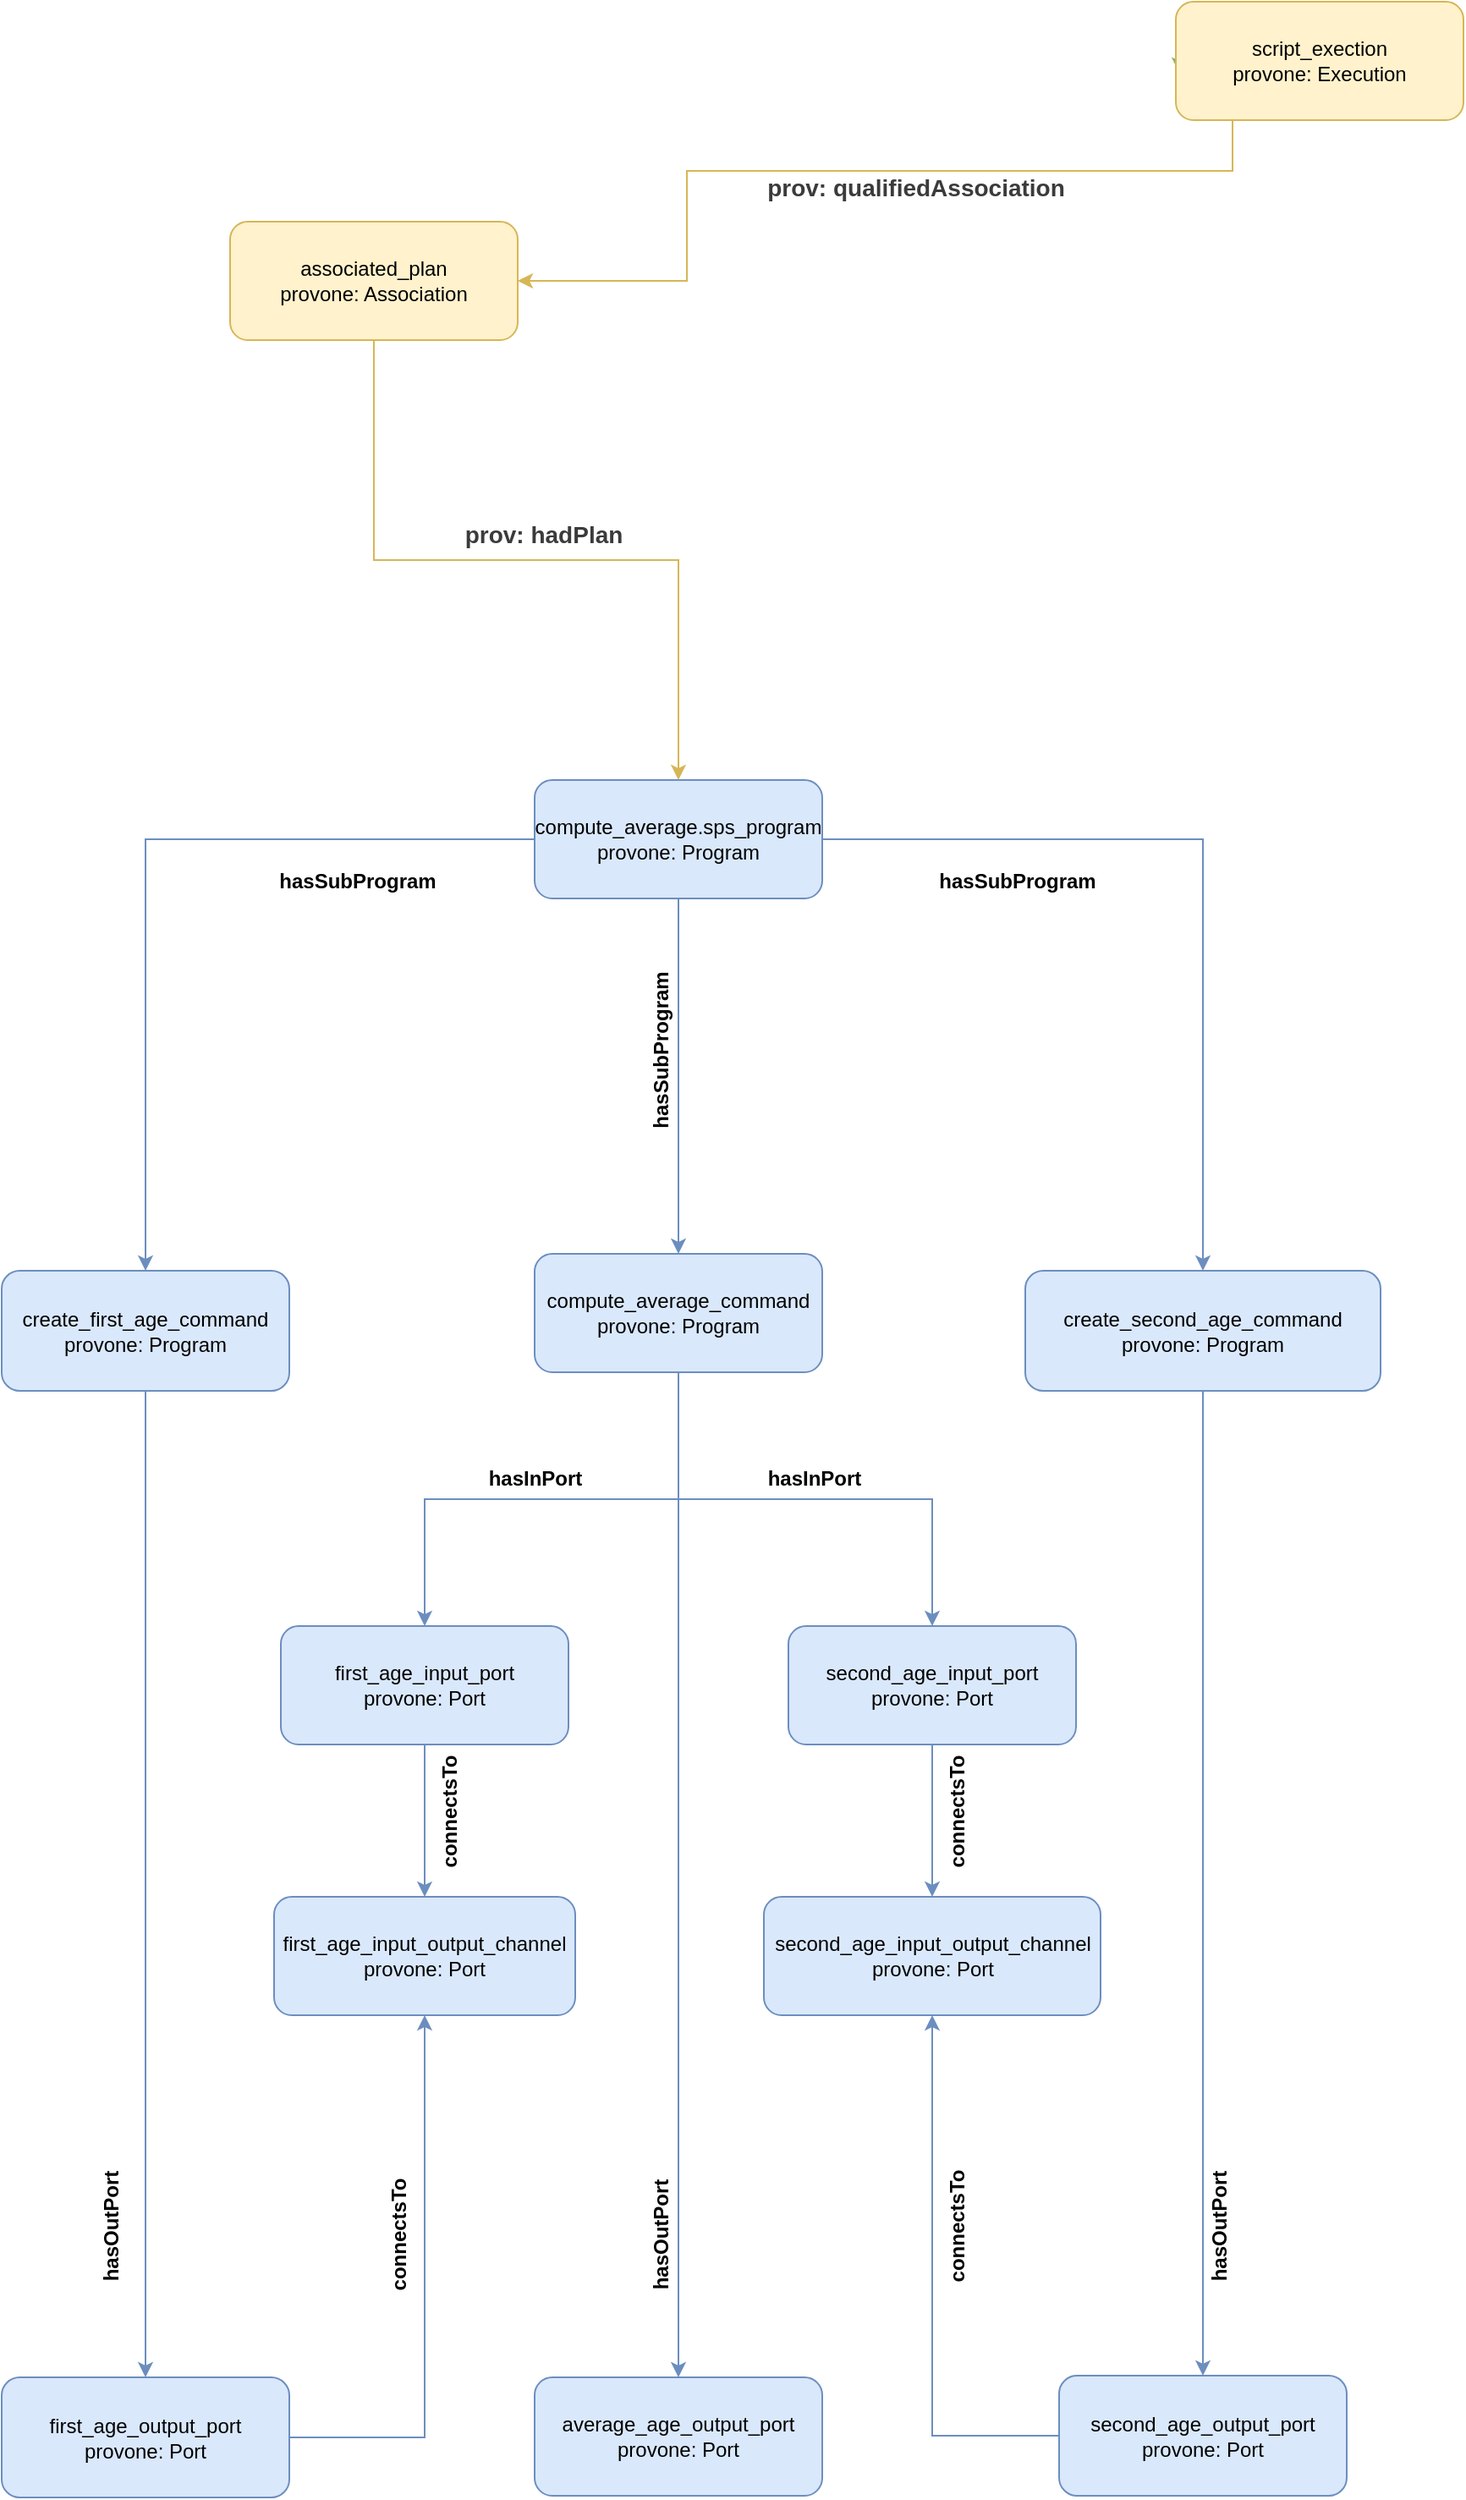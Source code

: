 <mxfile version="13.0.3" type="device"><diagram id="C5RBs43oDa-KdzZeNtuy" name="Page-1"><mxGraphModel dx="1933" dy="757" grid="1" gridSize="10" guides="1" tooltips="1" connect="1" arrows="1" fold="1" page="1" pageScale="1" pageWidth="827" pageHeight="1169" math="0" shadow="0"><root><mxCell id="WIyWlLk6GJQsqaUBKTNV-0"/><mxCell id="WIyWlLk6GJQsqaUBKTNV-1" parent="WIyWlLk6GJQsqaUBKTNV-0"/><mxCell id="S7q7Bd4BP5tiHzz6USZi-1" style="edgeStyle=orthogonalEdgeStyle;rounded=0;orthogonalLoop=1;jettySize=auto;html=1;exitX=0;exitY=0.5;exitDx=0;exitDy=0;entryX=0.012;entryY=0.6;entryDx=0;entryDy=0;strokeColor=#82B366;entryPerimeter=0;" parent="WIyWlLk6GJQsqaUBKTNV-1" source="WIyWlLk6GJQsqaUBKTNV-3" target="WIyWlLk6GJQsqaUBKTNV-3" edge="1"><mxGeometry relative="1" as="geometry"/></mxCell><mxCell id="WIyWlLk6GJQsqaUBKTNV-3" value="&lt;div&gt;&lt;span&gt;script_exection&lt;br&gt;provone: Execution&lt;/span&gt;&lt;br&gt;&lt;/div&gt;" style="rounded=1;whiteSpace=wrap;html=1;fontSize=12;glass=0;strokeWidth=1;shadow=0;fillColor=#fff2cc;strokeColor=#d6b656;" parent="WIyWlLk6GJQsqaUBKTNV-1" vertex="1"><mxGeometry x="329" y="170" width="170" height="70" as="geometry"/></mxCell><mxCell id="XxHsR2Fvus8GtTuaKJsr-33" value="" style="edgeStyle=orthogonalEdgeStyle;rounded=0;orthogonalLoop=1;jettySize=auto;html=1;exitX=0.25;exitY=1;exitDx=0;exitDy=0;entryX=1;entryY=0.5;entryDx=0;entryDy=0;fillColor=#fff2cc;strokeColor=#d6b656;" parent="WIyWlLk6GJQsqaUBKTNV-1" target="XxHsR2Fvus8GtTuaKJsr-35" edge="1"><mxGeometry relative="1" as="geometry"><Array as="points"><mxPoint x="363" y="270"/><mxPoint x="40" y="270"/><mxPoint x="40" y="335"/></Array><mxPoint x="362.5" y="240" as="sourcePoint"/></mxGeometry></mxCell><mxCell id="XxHsR2Fvus8GtTuaKJsr-34" value="" style="edgeStyle=orthogonalEdgeStyle;rounded=0;orthogonalLoop=1;jettySize=auto;html=1;entryX=0.5;entryY=0;entryDx=0;entryDy=0;exitX=0.5;exitY=1;exitDx=0;exitDy=0;fillColor=#fff2cc;strokeColor=#d6b656;" parent="WIyWlLk6GJQsqaUBKTNV-1" source="XxHsR2Fvus8GtTuaKJsr-35" target="XxHsR2Fvus8GtTuaKJsr-36" edge="1"><mxGeometry relative="1" as="geometry"><mxPoint x="360" y="450" as="targetPoint"/></mxGeometry></mxCell><mxCell id="XxHsR2Fvus8GtTuaKJsr-35" value="&lt;div&gt;associated_plan&lt;/div&gt;&lt;div&gt;provone: Association&lt;/div&gt;" style="rounded=1;whiteSpace=wrap;html=1;fontSize=12;glass=0;strokeWidth=1;shadow=0;fillColor=#fff2cc;strokeColor=#d6b656;" parent="WIyWlLk6GJQsqaUBKTNV-1" vertex="1"><mxGeometry x="-230" y="300" width="170" height="70" as="geometry"/></mxCell><mxCell id="eKO7VEiFkCgWrcYH6Lk5-1" value="" style="edgeStyle=orthogonalEdgeStyle;rounded=0;orthogonalLoop=1;jettySize=auto;html=1;fillColor=#dae8fc;strokeColor=#6c8ebf;" parent="WIyWlLk6GJQsqaUBKTNV-1" source="XxHsR2Fvus8GtTuaKJsr-36" target="eKO7VEiFkCgWrcYH6Lk5-0" edge="1"><mxGeometry relative="1" as="geometry"/></mxCell><mxCell id="DBX94_sLFh96bJXXcoEf-1" style="edgeStyle=orthogonalEdgeStyle;rounded=0;orthogonalLoop=1;jettySize=auto;html=1;fillColor=#dae8fc;strokeColor=#6c8ebf;" parent="WIyWlLk6GJQsqaUBKTNV-1" source="XxHsR2Fvus8GtTuaKJsr-36" target="DBX94_sLFh96bJXXcoEf-0" edge="1"><mxGeometry relative="1" as="geometry"/></mxCell><mxCell id="Krr4TVLNKorR_AB6s8Kb-0" style="edgeStyle=orthogonalEdgeStyle;rounded=0;orthogonalLoop=1;jettySize=auto;html=1;fillColor=#dae8fc;strokeColor=#6c8ebf;" edge="1" parent="WIyWlLk6GJQsqaUBKTNV-1" source="XxHsR2Fvus8GtTuaKJsr-36"><mxGeometry relative="1" as="geometry"><mxPoint x="35" y="910" as="targetPoint"/></mxGeometry></mxCell><mxCell id="XxHsR2Fvus8GtTuaKJsr-36" value="&lt;div&gt;&lt;span&gt;compute_average.sps_program&lt;/span&gt;&lt;/div&gt;&lt;div&gt;&lt;span&gt;provone: Program&lt;/span&gt;&lt;br&gt;&lt;/div&gt;" style="rounded=1;whiteSpace=wrap;html=1;fontSize=12;glass=0;strokeWidth=1;shadow=0;fillColor=#dae8fc;strokeColor=#6c8ebf;" parent="WIyWlLk6GJQsqaUBKTNV-1" vertex="1"><mxGeometry x="-50" y="630" width="170" height="70" as="geometry"/></mxCell><mxCell id="eKO7VEiFkCgWrcYH6Lk5-6" value="" style="edgeStyle=orthogonalEdgeStyle;rounded=0;orthogonalLoop=1;jettySize=auto;html=1;fillColor=#dae8fc;strokeColor=#6c8ebf;" parent="WIyWlLk6GJQsqaUBKTNV-1" source="eKO7VEiFkCgWrcYH6Lk5-0" target="eKO7VEiFkCgWrcYH6Lk5-5" edge="1"><mxGeometry relative="1" as="geometry"/></mxCell><mxCell id="eKO7VEiFkCgWrcYH6Lk5-0" value="&lt;div&gt;&lt;span&gt;create_first_age_command&lt;br&gt;provone: Program&lt;/span&gt;&lt;br&gt;&lt;/div&gt;" style="rounded=1;whiteSpace=wrap;html=1;fontSize=12;glass=0;strokeWidth=1;shadow=0;fillColor=#dae8fc;strokeColor=#6c8ebf;" parent="WIyWlLk6GJQsqaUBKTNV-1" vertex="1"><mxGeometry x="-365" y="920" width="170" height="71" as="geometry"/></mxCell><mxCell id="Krr4TVLNKorR_AB6s8Kb-11" style="edgeStyle=orthogonalEdgeStyle;rounded=0;orthogonalLoop=1;jettySize=auto;html=1;exitX=1;exitY=0.5;exitDx=0;exitDy=0;entryX=0.5;entryY=1;entryDx=0;entryDy=0;fillColor=#dae8fc;strokeColor=#6c8ebf;" edge="1" parent="WIyWlLk6GJQsqaUBKTNV-1" source="eKO7VEiFkCgWrcYH6Lk5-5" target="Krr4TVLNKorR_AB6s8Kb-9"><mxGeometry relative="1" as="geometry"/></mxCell><mxCell id="eKO7VEiFkCgWrcYH6Lk5-5" value="&lt;div&gt;first_age_output_port&lt;/div&gt;&lt;div&gt;&lt;span&gt;provone: Port&lt;/span&gt;&lt;br&gt;&lt;/div&gt;" style="rounded=1;whiteSpace=wrap;html=1;fontSize=12;glass=0;strokeWidth=1;shadow=0;fillColor=#dae8fc;strokeColor=#6c8ebf;" parent="WIyWlLk6GJQsqaUBKTNV-1" vertex="1"><mxGeometry x="-365" y="1574" width="170" height="71" as="geometry"/></mxCell><mxCell id="XxHsR2Fvus8GtTuaKJsr-37" value="&lt;font style=&quot;font-size: 14px&quot; color=&quot;#3b3b3b&quot;&gt;&lt;b&gt;prov: qualifiedAssociation&lt;/b&gt;&lt;/font&gt;" style="text;html=1;align=center;verticalAlign=middle;resizable=0;points=[];autosize=1;" parent="WIyWlLk6GJQsqaUBKTNV-1" vertex="1"><mxGeometry x="80" y="270" width="190" height="20" as="geometry"/></mxCell><mxCell id="XxHsR2Fvus8GtTuaKJsr-38" value="&lt;b&gt;&lt;font style=&quot;font-size: 14px&quot; color=&quot;#3b3b3b&quot;&gt;prov: hadPlan&lt;/font&gt;&lt;/b&gt;" style="text;html=1;align=center;verticalAlign=middle;resizable=0;points=[];autosize=1;" parent="WIyWlLk6GJQsqaUBKTNV-1" vertex="1"><mxGeometry x="-100" y="475" width="110" height="20" as="geometry"/></mxCell><mxCell id="eKO7VEiFkCgWrcYH6Lk5-2" value="hasSubProgram" style="text;html=1;align=center;verticalAlign=middle;resizable=0;points=[];autosize=1;rotation=0;fontStyle=1" parent="WIyWlLk6GJQsqaUBKTNV-1" vertex="1"><mxGeometry x="-210" y="680" width="110" height="20" as="geometry"/></mxCell><mxCell id="Krr4TVLNKorR_AB6s8Kb-8" style="edgeStyle=orthogonalEdgeStyle;rounded=0;orthogonalLoop=1;jettySize=auto;html=1;exitX=0.5;exitY=1;exitDx=0;exitDy=0;fillColor=#dae8fc;strokeColor=#6c8ebf;" edge="1" parent="WIyWlLk6GJQsqaUBKTNV-1" source="DBX94_sLFh96bJXXcoEf-0" target="DBX94_sLFh96bJXXcoEf-2"><mxGeometry relative="1" as="geometry"/></mxCell><mxCell id="DBX94_sLFh96bJXXcoEf-0" value="&lt;div&gt;&lt;span&gt;create_second_age_command&lt;br&gt;provone: Program&lt;/span&gt;&lt;br&gt;&lt;/div&gt;" style="rounded=1;whiteSpace=wrap;html=1;fontSize=12;glass=0;strokeWidth=1;shadow=0;fillColor=#dae8fc;strokeColor=#6c8ebf;" parent="WIyWlLk6GJQsqaUBKTNV-1" vertex="1"><mxGeometry x="240" y="920" width="210" height="71" as="geometry"/></mxCell><mxCell id="Krr4TVLNKorR_AB6s8Kb-14" style="edgeStyle=orthogonalEdgeStyle;rounded=0;orthogonalLoop=1;jettySize=auto;html=1;exitX=0;exitY=0.5;exitDx=0;exitDy=0;entryX=0.5;entryY=1;entryDx=0;entryDy=0;fillColor=#dae8fc;strokeColor=#6c8ebf;" edge="1" parent="WIyWlLk6GJQsqaUBKTNV-1" source="DBX94_sLFh96bJXXcoEf-2" target="Krr4TVLNKorR_AB6s8Kb-12"><mxGeometry relative="1" as="geometry"/></mxCell><mxCell id="DBX94_sLFh96bJXXcoEf-2" value="&lt;div&gt;second_age_output_port&lt;/div&gt;&lt;div&gt;&lt;span&gt;provone: Port&lt;/span&gt;&lt;br&gt;&lt;/div&gt;" style="rounded=1;whiteSpace=wrap;html=1;fontSize=12;glass=0;strokeWidth=1;shadow=0;fillColor=#dae8fc;strokeColor=#6c8ebf;" parent="WIyWlLk6GJQsqaUBKTNV-1" vertex="1"><mxGeometry x="260" y="1573" width="170" height="71" as="geometry"/></mxCell><mxCell id="DBX94_sLFh96bJXXcoEf-4" value="hasOutPort" style="text;html=1;align=center;verticalAlign=middle;resizable=0;points=[];autosize=1;rotation=-90;fontStyle=1" parent="WIyWlLk6GJQsqaUBKTNV-1" vertex="1"><mxGeometry x="315" y="1475" width="80" height="20" as="geometry"/></mxCell><mxCell id="DBX94_sLFh96bJXXcoEf-5" value="hasOutPort" style="text;html=1;align=center;verticalAlign=middle;resizable=0;points=[];autosize=1;rotation=-90;fontStyle=1" parent="WIyWlLk6GJQsqaUBKTNV-1" vertex="1"><mxGeometry x="-340" y="1475" width="80" height="20" as="geometry"/></mxCell><mxCell id="QlpMCtsWuBgL8AHgSS2T-4" value="connectsTo" style="text;html=1;align=center;verticalAlign=middle;resizable=0;points=[];autosize=1;fontStyle=1;rotation=-90;" parent="WIyWlLk6GJQsqaUBKTNV-1" vertex="1"><mxGeometry x="-170" y="1480" width="80" height="20" as="geometry"/></mxCell><mxCell id="QlpMCtsWuBgL8AHgSS2T-5" value="connectsTo" style="text;html=1;align=center;verticalAlign=middle;resizable=0;points=[];autosize=1;fontStyle=1;rotation=-90;" parent="WIyWlLk6GJQsqaUBKTNV-1" vertex="1"><mxGeometry x="160" y="1475" width="80" height="20" as="geometry"/></mxCell><mxCell id="QlpMCtsWuBgL8AHgSS2T-8" value="hasSubProgram" style="text;html=1;align=center;verticalAlign=middle;resizable=0;points=[];autosize=1;rotation=0;fontStyle=1" parent="WIyWlLk6GJQsqaUBKTNV-1" vertex="1"><mxGeometry x="180" y="680" width="110" height="20" as="geometry"/></mxCell><mxCell id="Krr4TVLNKorR_AB6s8Kb-4" value="" style="edgeStyle=orthogonalEdgeStyle;rounded=0;orthogonalLoop=1;jettySize=auto;html=1;fillColor=#dae8fc;strokeColor=#6c8ebf;" edge="1" parent="WIyWlLk6GJQsqaUBKTNV-1" source="Krr4TVLNKorR_AB6s8Kb-1" target="Krr4TVLNKorR_AB6s8Kb-3"><mxGeometry relative="1" as="geometry"/></mxCell><mxCell id="Krr4TVLNKorR_AB6s8Kb-6" style="edgeStyle=orthogonalEdgeStyle;rounded=0;orthogonalLoop=1;jettySize=auto;html=1;exitX=0.5;exitY=1;exitDx=0;exitDy=0;entryX=0.5;entryY=0;entryDx=0;entryDy=0;fillColor=#dae8fc;strokeColor=#6c8ebf;" edge="1" parent="WIyWlLk6GJQsqaUBKTNV-1" source="Krr4TVLNKorR_AB6s8Kb-1" target="Krr4TVLNKorR_AB6s8Kb-5"><mxGeometry relative="1" as="geometry"/></mxCell><mxCell id="Krr4TVLNKorR_AB6s8Kb-18" style="edgeStyle=orthogonalEdgeStyle;rounded=0;orthogonalLoop=1;jettySize=auto;html=1;fillColor=#dae8fc;strokeColor=#6c8ebf;" edge="1" parent="WIyWlLk6GJQsqaUBKTNV-1" source="Krr4TVLNKorR_AB6s8Kb-1" target="Krr4TVLNKorR_AB6s8Kb-17"><mxGeometry relative="1" as="geometry"/></mxCell><mxCell id="Krr4TVLNKorR_AB6s8Kb-1" value="&lt;div&gt;&lt;span&gt;compute_average_command&lt;/span&gt;&lt;/div&gt;&lt;div&gt;&lt;span&gt;provone: Program&lt;/span&gt;&lt;br&gt;&lt;/div&gt;" style="rounded=1;whiteSpace=wrap;html=1;fontSize=12;glass=0;strokeWidth=1;shadow=0;fillColor=#dae8fc;strokeColor=#6c8ebf;" vertex="1" parent="WIyWlLk6GJQsqaUBKTNV-1"><mxGeometry x="-50" y="910" width="170" height="70" as="geometry"/></mxCell><mxCell id="Krr4TVLNKorR_AB6s8Kb-10" style="edgeStyle=orthogonalEdgeStyle;rounded=0;orthogonalLoop=1;jettySize=auto;html=1;exitX=0.5;exitY=1;exitDx=0;exitDy=0;entryX=0.5;entryY=0;entryDx=0;entryDy=0;fillColor=#dae8fc;strokeColor=#6c8ebf;" edge="1" parent="WIyWlLk6GJQsqaUBKTNV-1" source="Krr4TVLNKorR_AB6s8Kb-3" target="Krr4TVLNKorR_AB6s8Kb-9"><mxGeometry relative="1" as="geometry"/></mxCell><mxCell id="Krr4TVLNKorR_AB6s8Kb-3" value="first_age_input_port&lt;div&gt;&lt;span&gt;provone: Port&lt;/span&gt;&lt;br&gt;&lt;/div&gt;" style="rounded=1;whiteSpace=wrap;html=1;fontSize=12;glass=0;strokeWidth=1;shadow=0;fillColor=#dae8fc;strokeColor=#6c8ebf;" vertex="1" parent="WIyWlLk6GJQsqaUBKTNV-1"><mxGeometry x="-200" y="1130" width="170" height="70" as="geometry"/></mxCell><mxCell id="Krr4TVLNKorR_AB6s8Kb-2" value="hasSubProgram" style="text;html=1;align=center;verticalAlign=middle;resizable=0;points=[];autosize=1;rotation=-90;fontStyle=1" vertex="1" parent="WIyWlLk6GJQsqaUBKTNV-1"><mxGeometry x="-30" y="780" width="110" height="20" as="geometry"/></mxCell><mxCell id="Krr4TVLNKorR_AB6s8Kb-13" style="edgeStyle=orthogonalEdgeStyle;rounded=0;orthogonalLoop=1;jettySize=auto;html=1;exitX=0.5;exitY=1;exitDx=0;exitDy=0;fillColor=#dae8fc;strokeColor=#6c8ebf;" edge="1" parent="WIyWlLk6GJQsqaUBKTNV-1" source="Krr4TVLNKorR_AB6s8Kb-5" target="Krr4TVLNKorR_AB6s8Kb-12"><mxGeometry relative="1" as="geometry"/></mxCell><mxCell id="Krr4TVLNKorR_AB6s8Kb-5" value="second_age_input_port&lt;div&gt;&lt;span&gt;provone: Port&lt;/span&gt;&lt;br&gt;&lt;/div&gt;" style="rounded=1;whiteSpace=wrap;html=1;fontSize=12;glass=0;strokeWidth=1;shadow=0;fillColor=#dae8fc;strokeColor=#6c8ebf;" vertex="1" parent="WIyWlLk6GJQsqaUBKTNV-1"><mxGeometry x="100" y="1130" width="170" height="70" as="geometry"/></mxCell><mxCell id="Krr4TVLNKorR_AB6s8Kb-9" value="&lt;div&gt;&lt;div&gt;first_age_input_output_channel&lt;/div&gt;&lt;div&gt;provone: Port&lt;/div&gt;&lt;/div&gt;" style="rounded=1;whiteSpace=wrap;html=1;fontSize=12;glass=0;strokeWidth=1;shadow=0;fillColor=#dae8fc;strokeColor=#6c8ebf;" vertex="1" parent="WIyWlLk6GJQsqaUBKTNV-1"><mxGeometry x="-204" y="1290" width="178" height="70" as="geometry"/></mxCell><mxCell id="Krr4TVLNKorR_AB6s8Kb-12" value="&lt;div&gt;&lt;div&gt;second_age_input_output_channel&lt;/div&gt;&lt;div&gt;provone: Port&lt;/div&gt;&lt;/div&gt;" style="rounded=1;whiteSpace=wrap;html=1;fontSize=12;glass=0;strokeWidth=1;shadow=0;fillColor=#dae8fc;strokeColor=#6c8ebf;" vertex="1" parent="WIyWlLk6GJQsqaUBKTNV-1"><mxGeometry x="85.5" y="1290" width="199" height="70" as="geometry"/></mxCell><mxCell id="Krr4TVLNKorR_AB6s8Kb-15" value="connectsTo" style="text;html=1;align=center;verticalAlign=middle;resizable=0;points=[];autosize=1;fontStyle=1;rotation=-90;" vertex="1" parent="WIyWlLk6GJQsqaUBKTNV-1"><mxGeometry x="-140" y="1230" width="80" height="20" as="geometry"/></mxCell><mxCell id="Krr4TVLNKorR_AB6s8Kb-16" value="connectsTo" style="text;html=1;align=center;verticalAlign=middle;resizable=0;points=[];autosize=1;fontStyle=1;rotation=-90;" vertex="1" parent="WIyWlLk6GJQsqaUBKTNV-1"><mxGeometry x="160" y="1230" width="80" height="20" as="geometry"/></mxCell><mxCell id="Krr4TVLNKorR_AB6s8Kb-17" value="&lt;div&gt;&lt;span&gt;average_age_output_port&lt;/span&gt;&lt;/div&gt;&lt;div&gt;&lt;span&gt;provone: Port&lt;/span&gt;&lt;br&gt;&lt;/div&gt;" style="rounded=1;whiteSpace=wrap;html=1;fontSize=12;glass=0;strokeWidth=1;shadow=0;fillColor=#dae8fc;strokeColor=#6c8ebf;" vertex="1" parent="WIyWlLk6GJQsqaUBKTNV-1"><mxGeometry x="-50" y="1574" width="170" height="70" as="geometry"/></mxCell><mxCell id="Krr4TVLNKorR_AB6s8Kb-19" value="hasOutPort" style="text;html=1;align=center;verticalAlign=middle;resizable=0;points=[];autosize=1;rotation=-90;fontStyle=1" vertex="1" parent="WIyWlLk6GJQsqaUBKTNV-1"><mxGeometry x="-15" y="1480" width="80" height="20" as="geometry"/></mxCell><mxCell id="Krr4TVLNKorR_AB6s8Kb-20" value="hasInPort&lt;br&gt;" style="text;html=1;align=center;verticalAlign=middle;resizable=0;points=[];autosize=1;fontStyle=1" vertex="1" parent="WIyWlLk6GJQsqaUBKTNV-1"><mxGeometry x="80" y="1033" width="70" height="20" as="geometry"/></mxCell><mxCell id="Krr4TVLNKorR_AB6s8Kb-21" value="hasInPort&lt;br&gt;" style="text;html=1;align=center;verticalAlign=middle;resizable=0;points=[];autosize=1;fontStyle=1" vertex="1" parent="WIyWlLk6GJQsqaUBKTNV-1"><mxGeometry x="-85" y="1033" width="70" height="20" as="geometry"/></mxCell></root></mxGraphModel></diagram></mxfile>